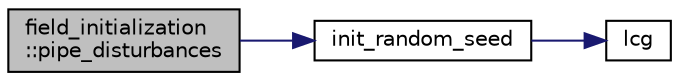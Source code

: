 digraph "field_initialization::pipe_disturbances"
{
 // LATEX_PDF_SIZE
  edge [fontname="Helvetica",fontsize="10",labelfontname="Helvetica",labelfontsize="10"];
  node [fontname="Helvetica",fontsize="10",shape=record];
  rankdir="LR";
  Node1 [label="field_initialization\l::pipe_disturbances",height=0.2,width=0.4,color="black", fillcolor="grey75", style="filled", fontcolor="black",tooltip=" "];
  Node1 -> Node2 [color="midnightblue",fontsize="10",style="solid"];
  Node2 [label="init_random_seed",height=0.2,width=0.4,color="black", fillcolor="white", style="filled",URL="$random__seed_8f90.html#a9e3ce39b474d153efd023b93087b37ae",tooltip=" "];
  Node2 -> Node3 [color="midnightblue",fontsize="10",style="solid"];
  Node3 [label="lcg",height=0.2,width=0.4,color="black", fillcolor="white", style="filled",URL="$random__seed_8f90.html#a669ac8da4cdd11efd16a0ef72a4f7915",tooltip=" "];
}
